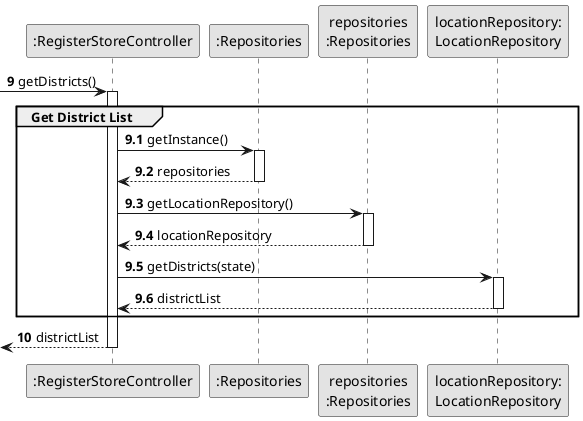 @startuml
skinparam monochrome true
skinparam packageStyle rectangle
skinparam shadowing false

autonumber

'hide footbox

participant ":RegisterStoreController" as CTRL
participant ":Repositories" as RepositorySingleton
participant "repositories\n:Repositories" as PLAT
participant "locationRepository:\nLocationRepository" as LocationRepository

autonumber 9

 -> CTRL : getDistricts()
autonumber 9.1
activate CTRL
    group Get District List


            CTRL -> RepositorySingleton : getInstance()
            activate RepositorySingleton

                RepositorySingleton --> CTRL: repositories
            deactivate RepositorySingleton

            CTRL -> PLAT : getLocationRepository()
            activate PLAT

                PLAT --> CTRL: locationRepository
            deactivate PLAT

            CTRL -> LocationRepository : getDistricts(state)
            activate LocationRepository

                LocationRepository --> CTRL : districtList
            deactivate LocationRepository


    end
    autonumber 10
    <-- CTRL  : districtList
deactivate CTRL


@enduml
